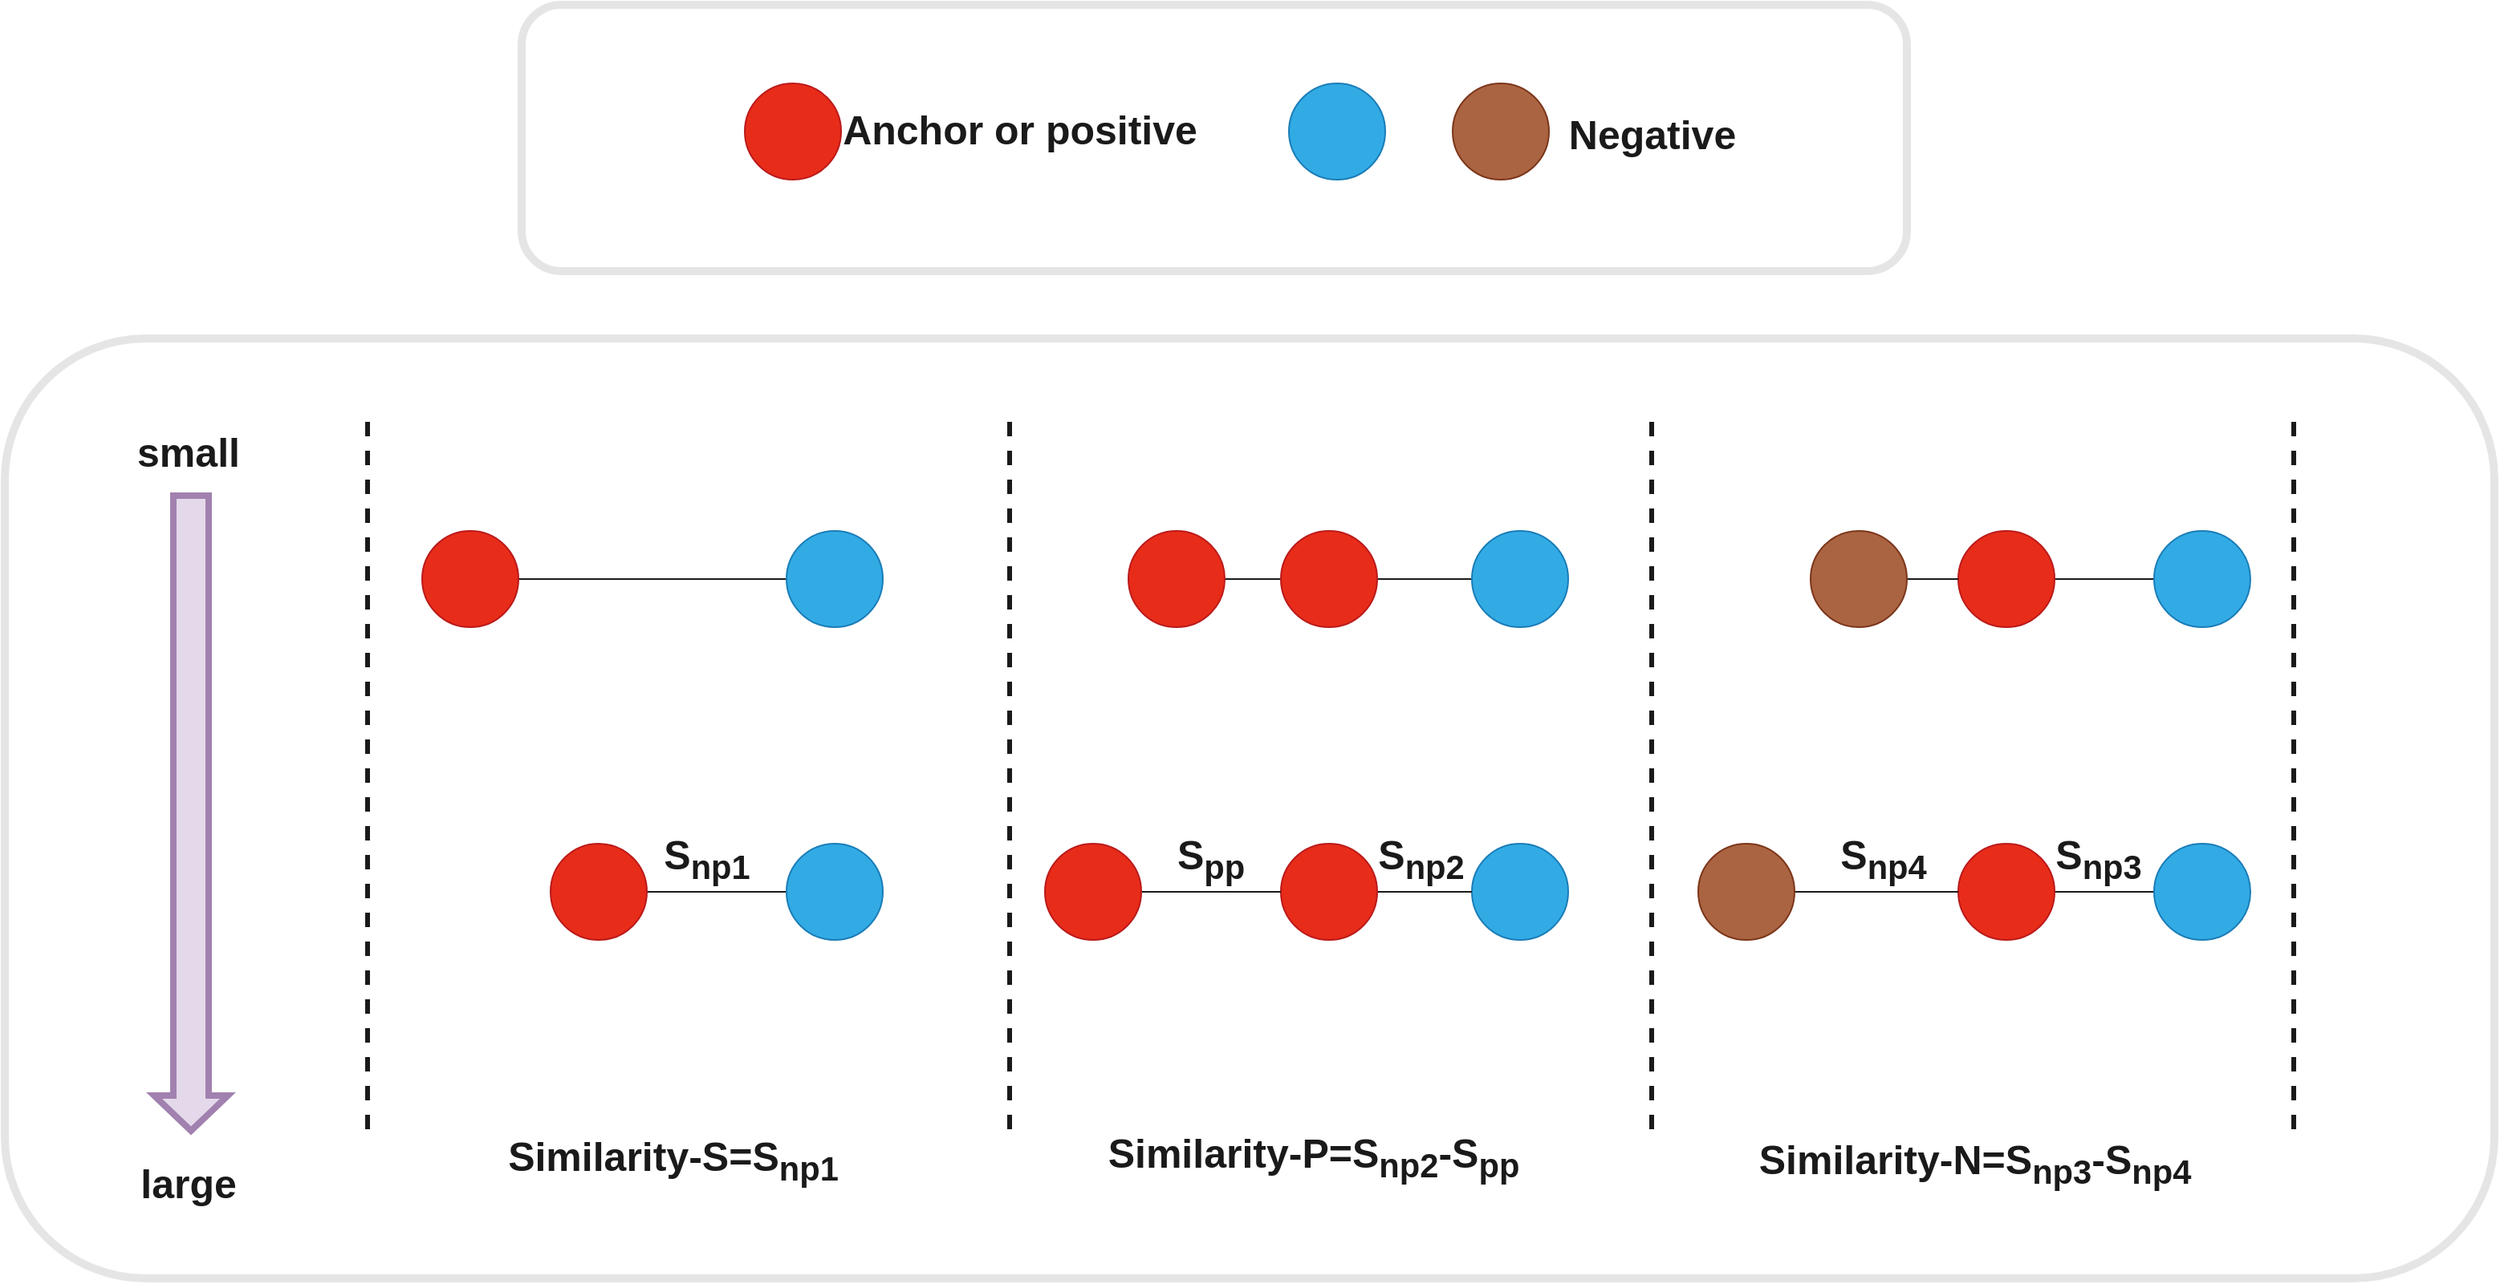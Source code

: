 <mxfile version="24.2.3" type="github">
  <diagram name="第 1 页" id="oFaE-SD24hj23q1PtS4D">
    <mxGraphModel dx="2705" dy="1600" grid="0" gridSize="10" guides="1" tooltips="1" connect="1" arrows="1" fold="1" page="0" pageScale="1" pageWidth="827" pageHeight="1169" math="0" shadow="0">
      <root>
        <mxCell id="0" />
        <mxCell id="1" parent="0" />
        <mxCell id="rTQAFCAfwX49Yuq3qPua-61" value="" style="shape=flexArrow;endArrow=classic;html=1;rounded=0;exitX=0.5;exitY=1;exitDx=0;exitDy=0;sourcePerimeterSpacing=0;width=19;fillColor=#e1d5e7;strokeColor=#9673a6;strokeWidth=4;" parent="1" edge="1">
          <mxGeometry width="50" height="50" relative="1" as="geometry">
            <mxPoint x="-110.0" y="253" as="sourcePoint" />
            <mxPoint x="-110" y="653" as="targetPoint" />
          </mxGeometry>
        </mxCell>
        <mxCell id="rTQAFCAfwX49Yuq3qPua-62" value="&lt;font style=&quot;font-size: 25px;&quot;&gt;small&lt;/font&gt;" style="edgeLabel;html=1;align=center;verticalAlign=middle;resizable=0;points=[];fontSize=25;fontStyle=1" parent="rTQAFCAfwX49Yuq3qPua-61" vertex="1" connectable="0">
          <mxGeometry x="-0.606" y="9" relative="1" as="geometry">
            <mxPoint x="-11" y="-105" as="offset" />
          </mxGeometry>
        </mxCell>
        <mxCell id="rTQAFCAfwX49Yuq3qPua-65" value="&lt;font style=&quot;font-size: 25px;&quot;&gt;large&lt;/font&gt;" style="edgeLabel;html=1;align=center;verticalAlign=middle;resizable=0;points=[];fontSize=23;fontStyle=1" parent="1" vertex="1" connectable="0">
          <mxGeometry x="-83.0" y="197.002" as="geometry">
            <mxPoint x="-29" y="487" as="offset" />
          </mxGeometry>
        </mxCell>
        <mxCell id="rTQAFCAfwX49Yuq3qPua-66" value="" style="endArrow=none;dashed=1;html=1;rounded=0;strokeWidth=3;" parent="1" edge="1">
          <mxGeometry width="50" height="50" relative="1" as="geometry">
            <mxPoint y="650" as="sourcePoint" />
            <mxPoint y="200" as="targetPoint" />
          </mxGeometry>
        </mxCell>
        <mxCell id="rTQAFCAfwX49Yuq3qPua-68" value="" style="endArrow=none;dashed=1;html=1;rounded=0;strokeWidth=3;" parent="1" edge="1">
          <mxGeometry width="50" height="50" relative="1" as="geometry">
            <mxPoint x="400" y="650" as="sourcePoint" />
            <mxPoint x="400" y="200" as="targetPoint" />
          </mxGeometry>
        </mxCell>
        <mxCell id="rTQAFCAfwX49Yuq3qPua-69" value="" style="endArrow=none;dashed=1;html=1;rounded=0;strokeWidth=3;" parent="1" edge="1">
          <mxGeometry width="50" height="50" relative="1" as="geometry">
            <mxPoint x="800" y="650" as="sourcePoint" />
            <mxPoint x="800" y="200" as="targetPoint" />
          </mxGeometry>
        </mxCell>
        <mxCell id="rTQAFCAfwX49Yuq3qPua-70" value="" style="endArrow=none;dashed=1;html=1;rounded=0;strokeWidth=3;" parent="1" edge="1">
          <mxGeometry width="50" height="50" relative="1" as="geometry">
            <mxPoint x="1200" y="650" as="sourcePoint" />
            <mxPoint x="1200" y="200" as="targetPoint" />
          </mxGeometry>
        </mxCell>
        <mxCell id="rTQAFCAfwX49Yuq3qPua-71" value="" style="ellipse;whiteSpace=wrap;html=1;aspect=fixed;fillColor=#a0522d;fontColor=#ffffff;strokeColor=#6D1F00;" parent="1" vertex="1">
          <mxGeometry x="676" y="-2" width="60" height="60" as="geometry" />
        </mxCell>
        <mxCell id="rTQAFCAfwX49Yuq3qPua-72" value="" style="ellipse;whiteSpace=wrap;html=1;aspect=fixed;fillColor=#e51400;fontColor=#ffffff;strokeColor=#B20000;" parent="1" vertex="1">
          <mxGeometry x="235" y="-2" width="60" height="60" as="geometry" />
        </mxCell>
        <mxCell id="rTQAFCAfwX49Yuq3qPua-73" value="" style="ellipse;whiteSpace=wrap;html=1;aspect=fixed;fillColor=#1ba1e2;fontColor=#ffffff;strokeColor=#006EAF;" parent="1" vertex="1">
          <mxGeometry x="574" y="-2" width="60" height="60" as="geometry" />
        </mxCell>
        <mxCell id="rTQAFCAfwX49Yuq3qPua-76" value="&lt;font style=&quot;font-size: 25px;&quot;&gt;&lt;b&gt;Anchor or positive&lt;br&gt;&lt;/b&gt;&lt;/font&gt;" style="edgeLabel;html=1;align=center;verticalAlign=middle;resizable=0;points=[];" parent="1" vertex="1" connectable="0">
          <mxGeometry x="413.0" y="28" as="geometry">
            <mxPoint x="-7" y="-2" as="offset" />
          </mxGeometry>
        </mxCell>
        <mxCell id="rTQAFCAfwX49Yuq3qPua-77" value="&lt;font style=&quot;font-size: 25px;&quot;&gt;&lt;b&gt;Negative&lt;br&gt;&lt;/b&gt;&lt;/font&gt;" style="edgeLabel;html=1;align=center;verticalAlign=middle;resizable=0;points=[];" parent="1" vertex="1" connectable="0">
          <mxGeometry x="807.0" y="39" as="geometry">
            <mxPoint x="-7" y="-10" as="offset" />
          </mxGeometry>
        </mxCell>
        <mxCell id="rTQAFCAfwX49Yuq3qPua-102" style="edgeStyle=orthogonalEdgeStyle;rounded=0;orthogonalLoop=1;jettySize=auto;html=1;exitX=1;exitY=0.5;exitDx=0;exitDy=0;entryX=0;entryY=0.5;entryDx=0;entryDy=0;endArrow=none;endFill=0;" parent="1" source="rTQAFCAfwX49Yuq3qPua-81" target="rTQAFCAfwX49Yuq3qPua-95" edge="1">
          <mxGeometry relative="1" as="geometry" />
        </mxCell>
        <mxCell id="rTQAFCAfwX49Yuq3qPua-81" value="" style="ellipse;whiteSpace=wrap;html=1;aspect=fixed;fillColor=#e51400;fontColor=#ffffff;strokeColor=#B20000;" parent="1" vertex="1">
          <mxGeometry x="34" y="277" width="60" height="60" as="geometry" />
        </mxCell>
        <mxCell id="rTQAFCAfwX49Yuq3qPua-104" style="edgeStyle=orthogonalEdgeStyle;rounded=0;orthogonalLoop=1;jettySize=auto;html=1;exitX=1;exitY=0.5;exitDx=0;exitDy=0;entryX=0;entryY=0.5;entryDx=0;entryDy=0;endArrow=none;endFill=0;" parent="1" source="rTQAFCAfwX49Yuq3qPua-82" target="rTQAFCAfwX49Yuq3qPua-83" edge="1">
          <mxGeometry relative="1" as="geometry" />
        </mxCell>
        <mxCell id="rTQAFCAfwX49Yuq3qPua-82" value="" style="ellipse;whiteSpace=wrap;html=1;aspect=fixed;fillColor=#e51400;fontColor=#ffffff;strokeColor=#B20000;" parent="1" vertex="1">
          <mxGeometry x="474" y="277" width="60" height="60" as="geometry" />
        </mxCell>
        <mxCell id="rTQAFCAfwX49Yuq3qPua-105" style="edgeStyle=orthogonalEdgeStyle;rounded=0;orthogonalLoop=1;jettySize=auto;html=1;exitX=1;exitY=0.5;exitDx=0;exitDy=0;endArrow=none;endFill=0;" parent="1" source="rTQAFCAfwX49Yuq3qPua-83" target="rTQAFCAfwX49Yuq3qPua-90" edge="1">
          <mxGeometry relative="1" as="geometry" />
        </mxCell>
        <mxCell id="rTQAFCAfwX49Yuq3qPua-83" value="" style="ellipse;whiteSpace=wrap;html=1;aspect=fixed;fillColor=#e51400;fontColor=#ffffff;strokeColor=#B20000;" parent="1" vertex="1">
          <mxGeometry x="569" y="277" width="60" height="60" as="geometry" />
        </mxCell>
        <mxCell id="rTQAFCAfwX49Yuq3qPua-109" style="edgeStyle=orthogonalEdgeStyle;rounded=0;orthogonalLoop=1;jettySize=auto;html=1;exitX=1;exitY=0.5;exitDx=0;exitDy=0;entryX=0;entryY=0.5;entryDx=0;entryDy=0;endArrow=none;endFill=0;" parent="1" source="rTQAFCAfwX49Yuq3qPua-84" target="rTQAFCAfwX49Yuq3qPua-86" edge="1">
          <mxGeometry relative="1" as="geometry" />
        </mxCell>
        <mxCell id="rTQAFCAfwX49Yuq3qPua-84" value="" style="ellipse;whiteSpace=wrap;html=1;aspect=fixed;fillColor=#e51400;fontColor=#ffffff;strokeColor=#B20000;" parent="1" vertex="1">
          <mxGeometry x="991" y="277" width="60" height="60" as="geometry" />
        </mxCell>
        <mxCell id="rTQAFCAfwX49Yuq3qPua-111" style="edgeStyle=orthogonalEdgeStyle;rounded=0;orthogonalLoop=1;jettySize=auto;html=1;entryX=0;entryY=0.5;entryDx=0;entryDy=0;endArrow=none;endFill=0;" parent="1" source="rTQAFCAfwX49Yuq3qPua-85" target="rTQAFCAfwX49Yuq3qPua-87" edge="1">
          <mxGeometry relative="1" as="geometry" />
        </mxCell>
        <mxCell id="rTQAFCAfwX49Yuq3qPua-85" value="" style="ellipse;whiteSpace=wrap;html=1;aspect=fixed;fillColor=#e51400;fontColor=#ffffff;strokeColor=#B20000;" parent="1" vertex="1">
          <mxGeometry x="991" y="472" width="60" height="60" as="geometry" />
        </mxCell>
        <mxCell id="rTQAFCAfwX49Yuq3qPua-86" value="" style="ellipse;whiteSpace=wrap;html=1;aspect=fixed;fillColor=#1ba1e2;fontColor=#ffffff;strokeColor=#006EAF;" parent="1" vertex="1">
          <mxGeometry x="1113" y="277" width="60" height="60" as="geometry" />
        </mxCell>
        <mxCell id="rTQAFCAfwX49Yuq3qPua-87" value="" style="ellipse;whiteSpace=wrap;html=1;aspect=fixed;fillColor=#1ba1e2;fontColor=#ffffff;strokeColor=#006EAF;" parent="1" vertex="1">
          <mxGeometry x="1113" y="472" width="60" height="60" as="geometry" />
        </mxCell>
        <mxCell id="rTQAFCAfwX49Yuq3qPua-108" style="edgeStyle=orthogonalEdgeStyle;rounded=0;orthogonalLoop=1;jettySize=auto;html=1;exitX=1;exitY=0.5;exitDx=0;exitDy=0;entryX=0;entryY=0.5;entryDx=0;entryDy=0;endArrow=none;endFill=0;" parent="1" source="rTQAFCAfwX49Yuq3qPua-88" target="rTQAFCAfwX49Yuq3qPua-84" edge="1">
          <mxGeometry relative="1" as="geometry" />
        </mxCell>
        <mxCell id="rTQAFCAfwX49Yuq3qPua-88" value="" style="ellipse;whiteSpace=wrap;html=1;aspect=fixed;fillColor=#a0522d;fontColor=#ffffff;strokeColor=#6D1F00;" parent="1" vertex="1">
          <mxGeometry x="899" y="277" width="60" height="60" as="geometry" />
        </mxCell>
        <mxCell id="rTQAFCAfwX49Yuq3qPua-110" style="edgeStyle=orthogonalEdgeStyle;rounded=0;orthogonalLoop=1;jettySize=auto;html=1;exitX=1;exitY=0.5;exitDx=0;exitDy=0;entryX=0;entryY=0.5;entryDx=0;entryDy=0;endArrow=none;endFill=0;" parent="1" source="rTQAFCAfwX49Yuq3qPua-89" target="rTQAFCAfwX49Yuq3qPua-85" edge="1">
          <mxGeometry relative="1" as="geometry" />
        </mxCell>
        <mxCell id="rTQAFCAfwX49Yuq3qPua-89" value="" style="ellipse;whiteSpace=wrap;html=1;aspect=fixed;fillColor=#a0522d;fontColor=#ffffff;strokeColor=#6D1F00;" parent="1" vertex="1">
          <mxGeometry x="829" y="472" width="60" height="60" as="geometry" />
        </mxCell>
        <mxCell id="rTQAFCAfwX49Yuq3qPua-90" value="" style="ellipse;whiteSpace=wrap;html=1;aspect=fixed;fillColor=#1ba1e2;fontColor=#ffffff;strokeColor=#006EAF;" parent="1" vertex="1">
          <mxGeometry x="688" y="277" width="60" height="60" as="geometry" />
        </mxCell>
        <mxCell id="rTQAFCAfwX49Yuq3qPua-91" value="" style="ellipse;whiteSpace=wrap;html=1;aspect=fixed;fillColor=#1ba1e2;fontColor=#ffffff;strokeColor=#006EAF;" parent="1" vertex="1">
          <mxGeometry x="688" y="472" width="60" height="60" as="geometry" />
        </mxCell>
        <mxCell id="rTQAFCAfwX49Yuq3qPua-107" style="edgeStyle=orthogonalEdgeStyle;rounded=0;orthogonalLoop=1;jettySize=auto;html=1;exitX=1;exitY=0.5;exitDx=0;exitDy=0;endArrow=none;endFill=0;" parent="1" source="rTQAFCAfwX49Yuq3qPua-92" target="rTQAFCAfwX49Yuq3qPua-91" edge="1">
          <mxGeometry relative="1" as="geometry" />
        </mxCell>
        <mxCell id="rTQAFCAfwX49Yuq3qPua-92" value="" style="ellipse;whiteSpace=wrap;html=1;aspect=fixed;fillColor=#e51400;fontColor=#ffffff;strokeColor=#B20000;" parent="1" vertex="1">
          <mxGeometry x="569" y="472" width="60" height="60" as="geometry" />
        </mxCell>
        <mxCell id="rTQAFCAfwX49Yuq3qPua-106" style="edgeStyle=orthogonalEdgeStyle;rounded=0;orthogonalLoop=1;jettySize=auto;html=1;exitX=1;exitY=0.5;exitDx=0;exitDy=0;entryX=0;entryY=0.5;entryDx=0;entryDy=0;endArrow=none;endFill=0;" parent="1" source="rTQAFCAfwX49Yuq3qPua-93" target="rTQAFCAfwX49Yuq3qPua-92" edge="1">
          <mxGeometry relative="1" as="geometry" />
        </mxCell>
        <mxCell id="rTQAFCAfwX49Yuq3qPua-119" value="" style="edgeStyle=orthogonalEdgeStyle;rounded=0;orthogonalLoop=1;jettySize=auto;html=1;endArrow=none;endFill=0;" parent="1" source="rTQAFCAfwX49Yuq3qPua-93" target="rTQAFCAfwX49Yuq3qPua-92" edge="1">
          <mxGeometry relative="1" as="geometry" />
        </mxCell>
        <mxCell id="rTQAFCAfwX49Yuq3qPua-93" value="" style="ellipse;whiteSpace=wrap;html=1;aspect=fixed;fillColor=#e51400;fontColor=#ffffff;strokeColor=#B20000;" parent="1" vertex="1">
          <mxGeometry x="422" y="472" width="60" height="60" as="geometry" />
        </mxCell>
        <mxCell id="rTQAFCAfwX49Yuq3qPua-103" style="edgeStyle=orthogonalEdgeStyle;rounded=0;orthogonalLoop=1;jettySize=auto;html=1;exitX=1;exitY=0.5;exitDx=0;exitDy=0;endArrow=none;endFill=0;" parent="1" source="rTQAFCAfwX49Yuq3qPua-94" target="rTQAFCAfwX49Yuq3qPua-96" edge="1">
          <mxGeometry relative="1" as="geometry" />
        </mxCell>
        <mxCell id="rTQAFCAfwX49Yuq3qPua-94" value="" style="ellipse;whiteSpace=wrap;html=1;aspect=fixed;fillColor=#e51400;fontColor=#ffffff;strokeColor=#B20000;" parent="1" vertex="1">
          <mxGeometry x="114" y="472" width="60" height="60" as="geometry" />
        </mxCell>
        <mxCell id="rTQAFCAfwX49Yuq3qPua-95" value="" style="ellipse;whiteSpace=wrap;html=1;aspect=fixed;fillColor=#1ba1e2;fontColor=#ffffff;strokeColor=#006EAF;" parent="1" vertex="1">
          <mxGeometry x="261" y="277" width="60" height="60" as="geometry" />
        </mxCell>
        <mxCell id="rTQAFCAfwX49Yuq3qPua-96" value="" style="ellipse;whiteSpace=wrap;html=1;aspect=fixed;fillColor=#1ba1e2;fontColor=#ffffff;strokeColor=#006EAF;" parent="1" vertex="1">
          <mxGeometry x="261" y="472" width="60" height="60" as="geometry" />
        </mxCell>
        <mxCell id="rTQAFCAfwX49Yuq3qPua-113" value="&lt;font style=&quot;font-size: 24px;&quot;&gt;&lt;b style=&quot;font-size: 25px;&quot;&gt;&lt;font style=&quot;font-size: 25px;&quot;&gt;S&lt;sub&gt;np1&lt;br style=&quot;font-size: 25px;&quot;&gt;&lt;/sub&gt;&lt;/font&gt;&lt;/b&gt;&lt;/font&gt;" style="edgeLabel;html=1;align=center;verticalAlign=middle;resizable=0;points=[];" parent="1" vertex="1" connectable="0">
          <mxGeometry x="193.0" y="500" as="geometry">
            <mxPoint x="18" y="-19" as="offset" />
          </mxGeometry>
        </mxCell>
        <mxCell id="rTQAFCAfwX49Yuq3qPua-115" value="&lt;font style=&quot;font-size: 24px;&quot;&gt;&lt;b style=&quot;font-size: 25px;&quot;&gt;&lt;font style=&quot;font-size: 25px;&quot;&gt;S&lt;sub&gt;np2&lt;br style=&quot;font-size: 25px;&quot;&gt;&lt;/sub&gt;&lt;/font&gt;&lt;/b&gt;&lt;/font&gt;" style="edgeLabel;html=1;align=center;verticalAlign=middle;resizable=0;points=[];" parent="1" vertex="1" connectable="0">
          <mxGeometry x="638" y="500" as="geometry">
            <mxPoint x="18" y="-19" as="offset" />
          </mxGeometry>
        </mxCell>
        <mxCell id="rTQAFCAfwX49Yuq3qPua-116" value="&lt;font style=&quot;font-size: 24px;&quot;&gt;&lt;b style=&quot;font-size: 25px;&quot;&gt;&lt;font style=&quot;font-size: 25px;&quot;&gt;S&lt;sub&gt;np4&lt;/sub&gt;&lt;/font&gt;&lt;/b&gt;&lt;/font&gt;" style="edgeLabel;html=1;align=center;verticalAlign=middle;resizable=0;points=[];" parent="1" vertex="1" connectable="0">
          <mxGeometry x="926.0" y="500" as="geometry">
            <mxPoint x="18" y="-19" as="offset" />
          </mxGeometry>
        </mxCell>
        <mxCell id="rTQAFCAfwX49Yuq3qPua-117" value="&lt;font style=&quot;font-size: 24px;&quot;&gt;&lt;b style=&quot;font-size: 25px;&quot;&gt;&lt;font style=&quot;font-size: 25px;&quot;&gt;S&lt;sub&gt;np3&lt;/sub&gt;&lt;/font&gt;&lt;/b&gt;&lt;/font&gt;" style="edgeLabel;html=1;align=center;verticalAlign=middle;resizable=0;points=[];" parent="1" vertex="1" connectable="0">
          <mxGeometry x="1060" y="500" as="geometry">
            <mxPoint x="18" y="-19" as="offset" />
          </mxGeometry>
        </mxCell>
        <mxCell id="rTQAFCAfwX49Yuq3qPua-118" value="&lt;font style=&quot;font-size: 24px;&quot;&gt;&lt;b style=&quot;font-size: 25px;&quot;&gt;&lt;font style=&quot;font-size: 25px;&quot;&gt;S&lt;sub&gt;pp&lt;/sub&gt;&lt;/font&gt;&lt;/b&gt;&lt;/font&gt;" style="edgeLabel;html=1;align=center;verticalAlign=middle;resizable=0;points=[];" parent="1" vertex="1" connectable="0">
          <mxGeometry x="507.0" y="500" as="geometry">
            <mxPoint x="18" y="-19" as="offset" />
          </mxGeometry>
        </mxCell>
        <mxCell id="rTQAFCAfwX49Yuq3qPua-121" value="&lt;font style=&quot;font-size: 24px;&quot;&gt;&lt;b style=&quot;font-size: 25px;&quot;&gt;&lt;span style=&quot;&quot;&gt;Similarity-S=&lt;font style=&quot;font-size: 25px;&quot;&gt;&lt;span style=&quot;&quot;&gt;&lt;font style=&quot;font-size: 25px;&quot;&gt;S&lt;sub&gt;np1&lt;br style=&quot;font-size: 25px;&quot;&gt;&lt;/sub&gt;&lt;/font&gt;&lt;/span&gt;&lt;/font&gt;&lt;/span&gt;&lt;/b&gt;&lt;/font&gt;" style="edgeLabel;html=1;align=center;verticalAlign=middle;resizable=0;points=[];" parent="1" vertex="1" connectable="0">
          <mxGeometry x="179.0" y="673" as="geometry">
            <mxPoint x="11" y="-4" as="offset" />
          </mxGeometry>
        </mxCell>
        <mxCell id="rTQAFCAfwX49Yuq3qPua-122" value="&lt;font style=&quot;font-size: 24px;&quot;&gt;&lt;b style=&quot;font-size: 25px;&quot;&gt;&lt;font style=&quot;font-size: 25px;&quot;&gt;Similarity-P=&lt;font style=&quot;font-size: 25px;&quot;&gt;&lt;span style=&quot;&quot;&gt;&lt;font style=&quot;font-size: 25px;&quot;&gt;S&lt;sub&gt;np2&lt;/sub&gt;&lt;/font&gt;&lt;/span&gt;&lt;/font&gt;-&lt;font style=&quot;font-size: 25px;&quot;&gt;&lt;font style=&quot;font-size: 25px;&quot;&gt;S&lt;sub&gt;pp&lt;/sub&gt;&lt;/font&gt;&lt;/font&gt;&lt;font style=&quot;font-size: 25px;&quot;&gt;&lt;span style=&quot;&quot;&gt;&lt;font style=&quot;font-size: 25px;&quot;&gt;&lt;sub&gt;&lt;br style=&quot;font-size: 25px;&quot;&gt;&lt;/sub&gt;&lt;/font&gt;&lt;/span&gt;&lt;/font&gt;&lt;/font&gt;&lt;/b&gt;&lt;/font&gt;" style="edgeLabel;html=1;align=center;verticalAlign=middle;resizable=0;points=[];" parent="1" vertex="1" connectable="0">
          <mxGeometry x="599.0" y="673" as="geometry">
            <mxPoint x="-10" y="-6" as="offset" />
          </mxGeometry>
        </mxCell>
        <mxCell id="rTQAFCAfwX49Yuq3qPua-125" value="&lt;font style=&quot;font-size: 24px;&quot;&gt;&lt;b style=&quot;font-size: 25px;&quot;&gt;&lt;font style=&quot;font-size: 25px;&quot;&gt;Similarity-N=&lt;font style=&quot;font-size: 25px;&quot;&gt;&lt;span style=&quot;&quot;&gt;&lt;font style=&quot;font-size: 25px;&quot;&gt;S&lt;sub&gt;np3&lt;/sub&gt;&lt;/font&gt;&lt;/span&gt;&lt;/font&gt;-&lt;font style=&quot;font-size: 25px;&quot;&gt;&lt;font style=&quot;font-size: 25px;&quot;&gt;S&lt;sub&gt;np4&lt;/sub&gt;&lt;/font&gt;&lt;/font&gt;&lt;font style=&quot;font-size: 25px;&quot;&gt;&lt;span style=&quot;&quot;&gt;&lt;font style=&quot;font-size: 25px;&quot;&gt;&lt;sub&gt;&lt;br style=&quot;font-size: 25px;&quot;&gt;&lt;/sub&gt;&lt;/font&gt;&lt;/span&gt;&lt;/font&gt;&lt;/font&gt;&lt;/b&gt;&lt;/font&gt;" style="edgeLabel;html=1;align=center;verticalAlign=middle;resizable=0;points=[];" parent="1" vertex="1" connectable="0">
          <mxGeometry x="1025" y="673" as="geometry">
            <mxPoint x="-24" y="-2" as="offset" />
          </mxGeometry>
        </mxCell>
        <mxCell id="bUq82CIXOC3rOpHUe-T2-1" value="" style="rounded=1;whiteSpace=wrap;html=1;opacity=10;strokeWidth=5;" vertex="1" parent="1">
          <mxGeometry x="-226" y="157" width="1551" height="586" as="geometry" />
        </mxCell>
        <mxCell id="bUq82CIXOC3rOpHUe-T2-3" value="" style="rounded=1;whiteSpace=wrap;html=1;opacity=10;strokeWidth=5;" vertex="1" parent="1">
          <mxGeometry x="96" y="-51" width="863" height="166" as="geometry" />
        </mxCell>
      </root>
    </mxGraphModel>
  </diagram>
</mxfile>
